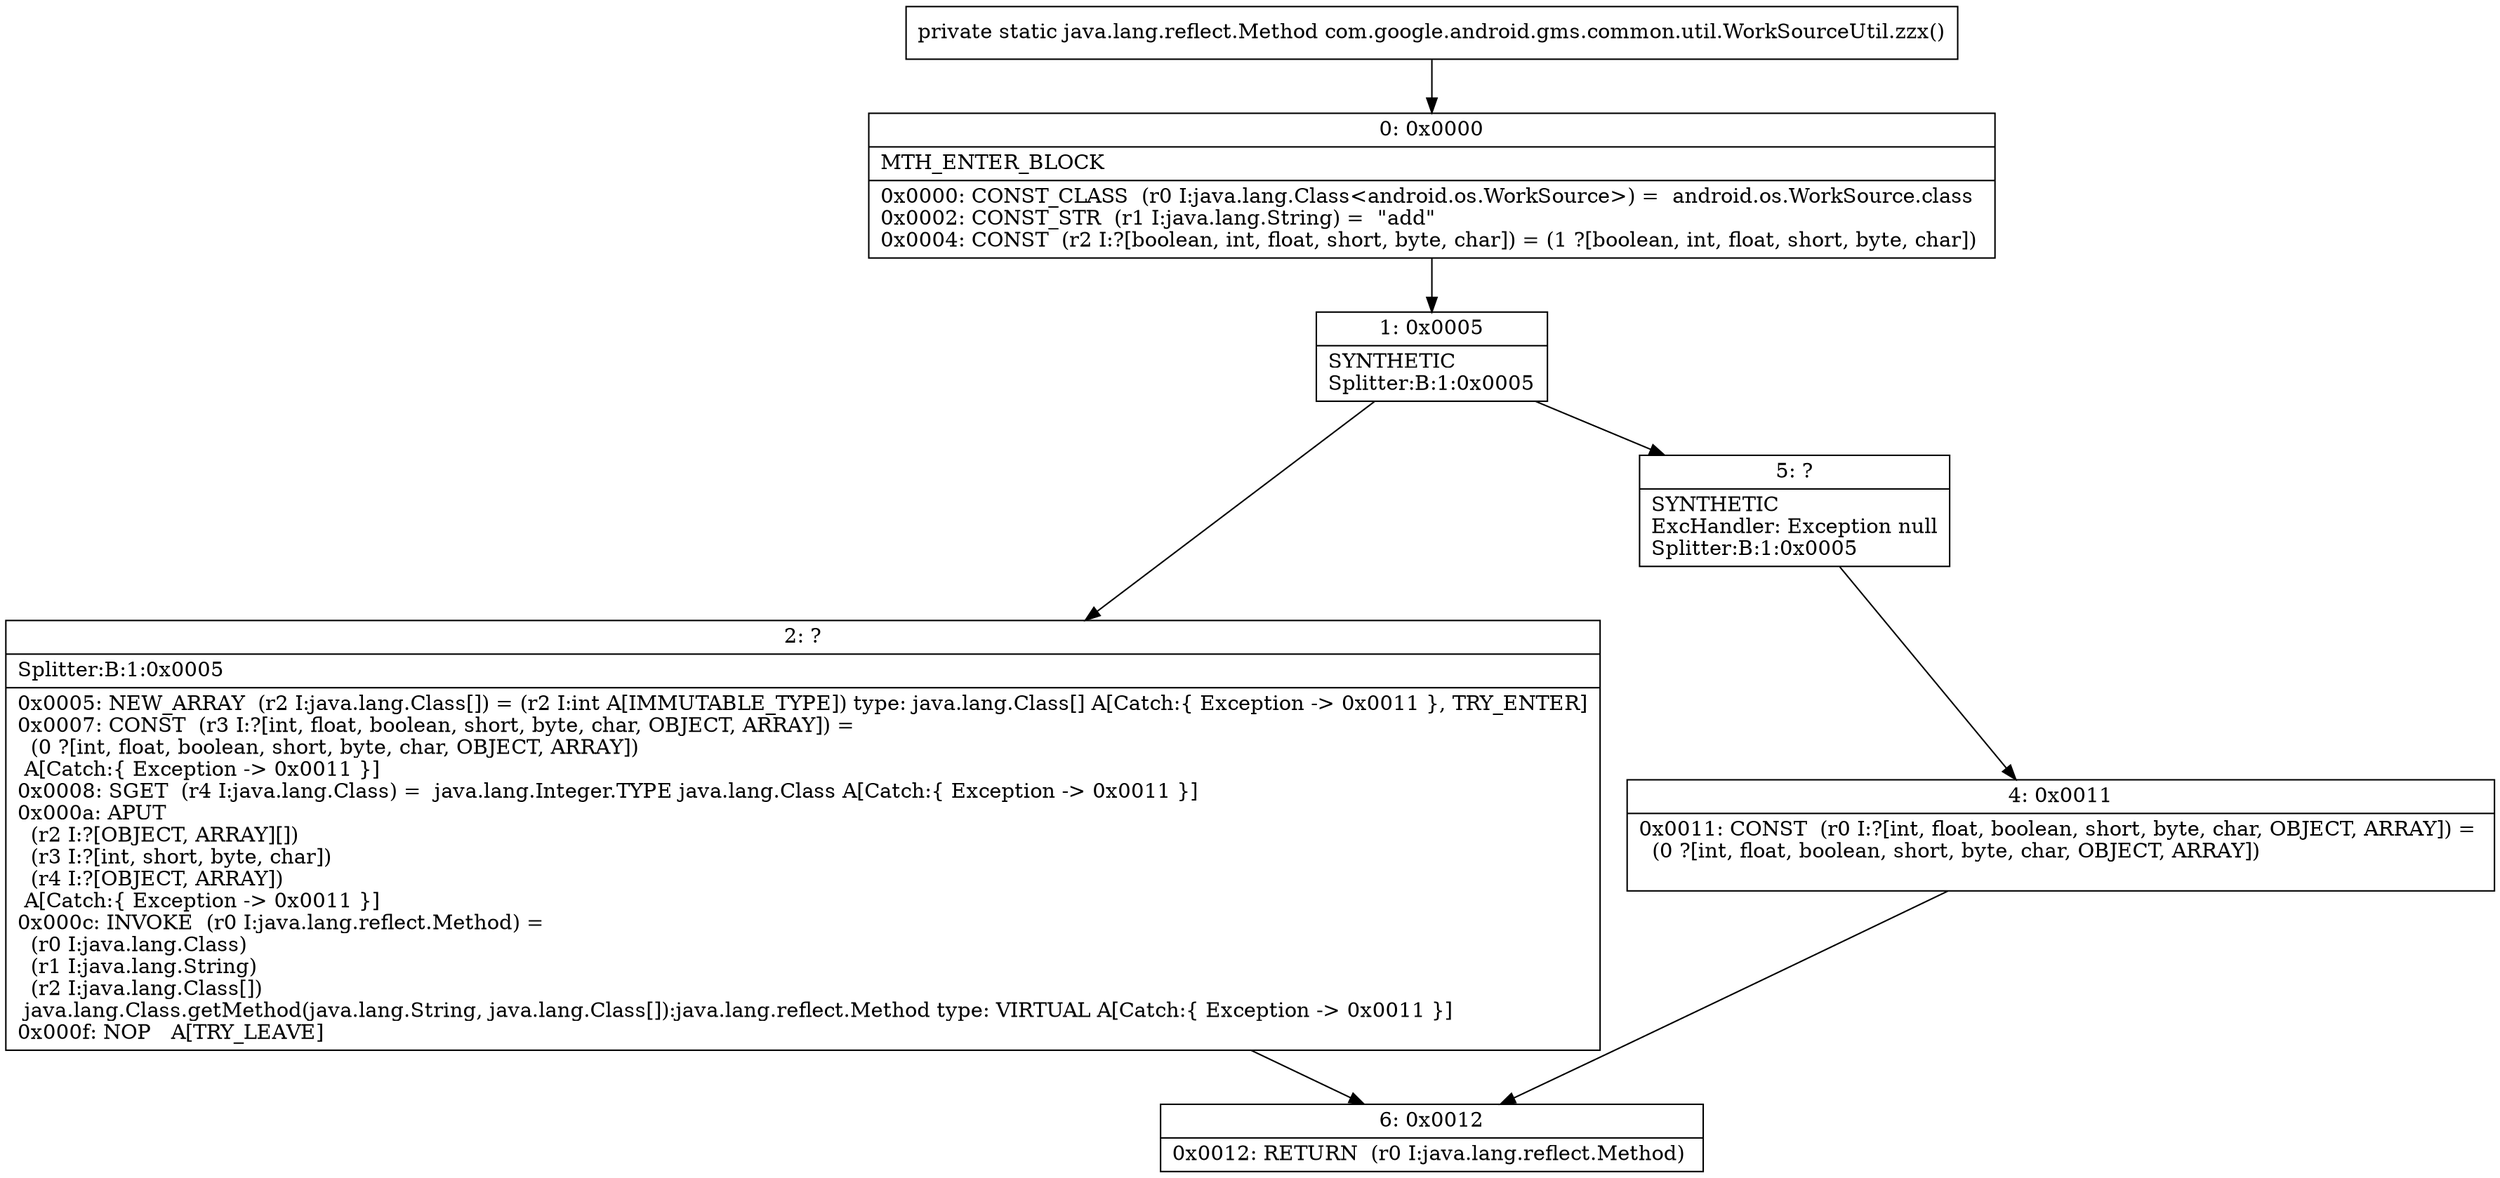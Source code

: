 digraph "CFG forcom.google.android.gms.common.util.WorkSourceUtil.zzx()Ljava\/lang\/reflect\/Method;" {
Node_0 [shape=record,label="{0\:\ 0x0000|MTH_ENTER_BLOCK\l|0x0000: CONST_CLASS  (r0 I:java.lang.Class\<android.os.WorkSource\>) =  android.os.WorkSource.class \l0x0002: CONST_STR  (r1 I:java.lang.String) =  \"add\" \l0x0004: CONST  (r2 I:?[boolean, int, float, short, byte, char]) = (1 ?[boolean, int, float, short, byte, char]) \l}"];
Node_1 [shape=record,label="{1\:\ 0x0005|SYNTHETIC\lSplitter:B:1:0x0005\l}"];
Node_2 [shape=record,label="{2\:\ ?|Splitter:B:1:0x0005\l|0x0005: NEW_ARRAY  (r2 I:java.lang.Class[]) = (r2 I:int A[IMMUTABLE_TYPE]) type: java.lang.Class[] A[Catch:\{ Exception \-\> 0x0011 \}, TRY_ENTER]\l0x0007: CONST  (r3 I:?[int, float, boolean, short, byte, char, OBJECT, ARRAY]) = \l  (0 ?[int, float, boolean, short, byte, char, OBJECT, ARRAY])\l A[Catch:\{ Exception \-\> 0x0011 \}]\l0x0008: SGET  (r4 I:java.lang.Class) =  java.lang.Integer.TYPE java.lang.Class A[Catch:\{ Exception \-\> 0x0011 \}]\l0x000a: APUT  \l  (r2 I:?[OBJECT, ARRAY][])\l  (r3 I:?[int, short, byte, char])\l  (r4 I:?[OBJECT, ARRAY])\l A[Catch:\{ Exception \-\> 0x0011 \}]\l0x000c: INVOKE  (r0 I:java.lang.reflect.Method) = \l  (r0 I:java.lang.Class)\l  (r1 I:java.lang.String)\l  (r2 I:java.lang.Class[])\l java.lang.Class.getMethod(java.lang.String, java.lang.Class[]):java.lang.reflect.Method type: VIRTUAL A[Catch:\{ Exception \-\> 0x0011 \}]\l0x000f: NOP   A[TRY_LEAVE]\l}"];
Node_4 [shape=record,label="{4\:\ 0x0011|0x0011: CONST  (r0 I:?[int, float, boolean, short, byte, char, OBJECT, ARRAY]) = \l  (0 ?[int, float, boolean, short, byte, char, OBJECT, ARRAY])\l \l}"];
Node_5 [shape=record,label="{5\:\ ?|SYNTHETIC\lExcHandler: Exception null\lSplitter:B:1:0x0005\l}"];
Node_6 [shape=record,label="{6\:\ 0x0012|0x0012: RETURN  (r0 I:java.lang.reflect.Method) \l}"];
MethodNode[shape=record,label="{private static java.lang.reflect.Method com.google.android.gms.common.util.WorkSourceUtil.zzx() }"];
MethodNode -> Node_0;
Node_0 -> Node_1;
Node_1 -> Node_2;
Node_1 -> Node_5;
Node_2 -> Node_6;
Node_4 -> Node_6;
Node_5 -> Node_4;
}

